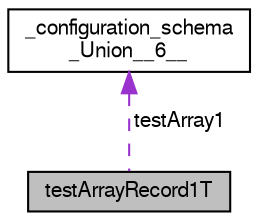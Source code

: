 digraph "testArrayRecord1T"
{
  bgcolor="transparent";
  edge [fontname="FreeSans",fontsize="10",labelfontname="FreeSans",labelfontsize="10"];
  node [fontname="FreeSans",fontsize="10",shape=record];
  Node1 [label="testArrayRecord1T",height=0.2,width=0.4,color="black", fillcolor="grey75", style="filled" fontcolor="black"];
  Node2 -> Node1 [dir="back",color="darkorchid3",fontsize="10",style="dashed",label=" testArray1" ,fontname="FreeSans"];
  Node2 [label="_configuration_schema\l_Union__6__",height=0.2,width=0.4,color="black",URL="$struct__configuration__schema__Union____6____.html"];
}

